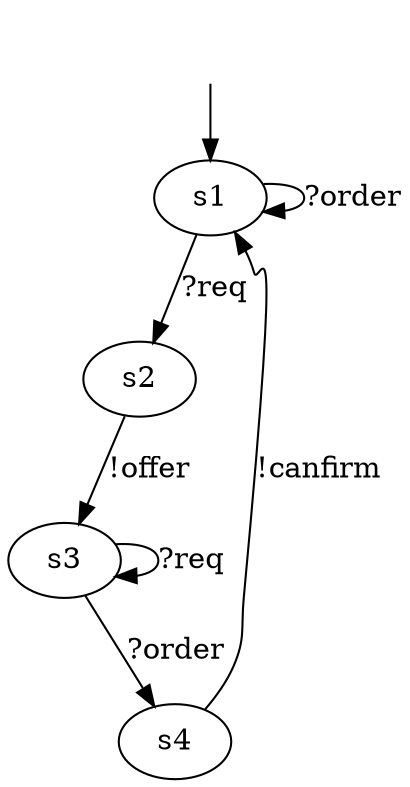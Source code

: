 digraph {
s1 [label=s1];
s2 [label=s2];
s3 [label=s3];
s4 [label=s4];


s1 -> s2  [label="?req"];
s1 -> s1  [label="?order"];
s2 -> s3  [label="!offer"];
s3 -> s4  [label="?order"];
s3 -> s3  [label="?req"];
s4 -> s1  [label="!canfirm"];

__start0 [label="", shape=none];
__start0 -> s1  [label=""];
}
